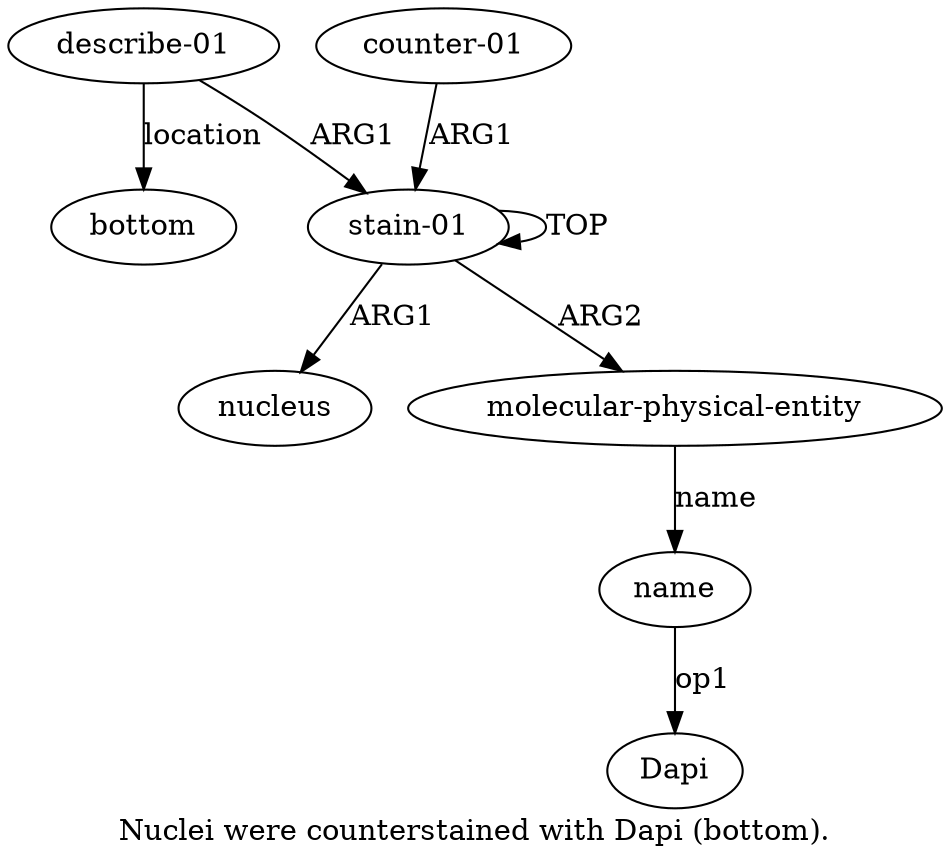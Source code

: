 digraph  {
	graph [label="Nuclei were counterstained with Dapi (bottom)."];
	node [label="\N"];
	a1	 [color=black,
		gold_ind=1,
		gold_label=nucleus,
		label=nucleus,
		test_ind=1,
		test_label=nucleus];
	a0	 [color=black,
		gold_ind=0,
		gold_label="stain-01",
		label="stain-01",
		test_ind=0,
		test_label="stain-01"];
	a0 -> a1 [key=0,
	color=black,
	gold_label=ARG1,
	label=ARG1,
	test_label=ARG1];
a0 -> a0 [key=0,
color=black,
gold_label=TOP,
label=TOP,
test_label=TOP];
a2 [color=black,
gold_ind=2,
gold_label="molecular-physical-entity",
label="molecular-physical-entity",
test_ind=2,
test_label="molecular-physical-entity"];
a0 -> a2 [key=0,
color=black,
gold_label=ARG2,
label=ARG2,
test_label=ARG2];
a3 [color=black,
gold_ind=3,
gold_label=name,
label=name,
test_ind=3,
test_label=name];
"a3 Dapi" [color=black,
gold_ind=-1,
gold_label=Dapi,
label=Dapi,
test_ind=-1,
test_label=Dapi];
a3 -> "a3 Dapi" [key=0,
color=black,
gold_label=op1,
label=op1,
test_label=op1];
a2 -> a3 [key=0,
color=black,
gold_label=name,
label=name,
test_label=name];
a5 [color=black,
gold_ind=5,
gold_label="describe-01",
label="describe-01",
test_ind=5,
test_label="describe-01"];
a5 -> a0 [key=0,
color=black,
gold_label=ARG1,
label=ARG1,
test_label=ARG1];
a6 [color=black,
gold_ind=6,
gold_label=bottom,
label=bottom,
test_ind=6,
test_label=bottom];
a5 -> a6 [key=0,
color=black,
gold_label=location,
label=location,
test_label=location];
a4 [color=black,
gold_ind=4,
gold_label="counter-01",
label="counter-01",
test_ind=4,
test_label="counter-01"];
a4 -> a0 [key=0,
color=black,
gold_label=ARG1,
label=ARG1,
test_label=ARG1];
}
